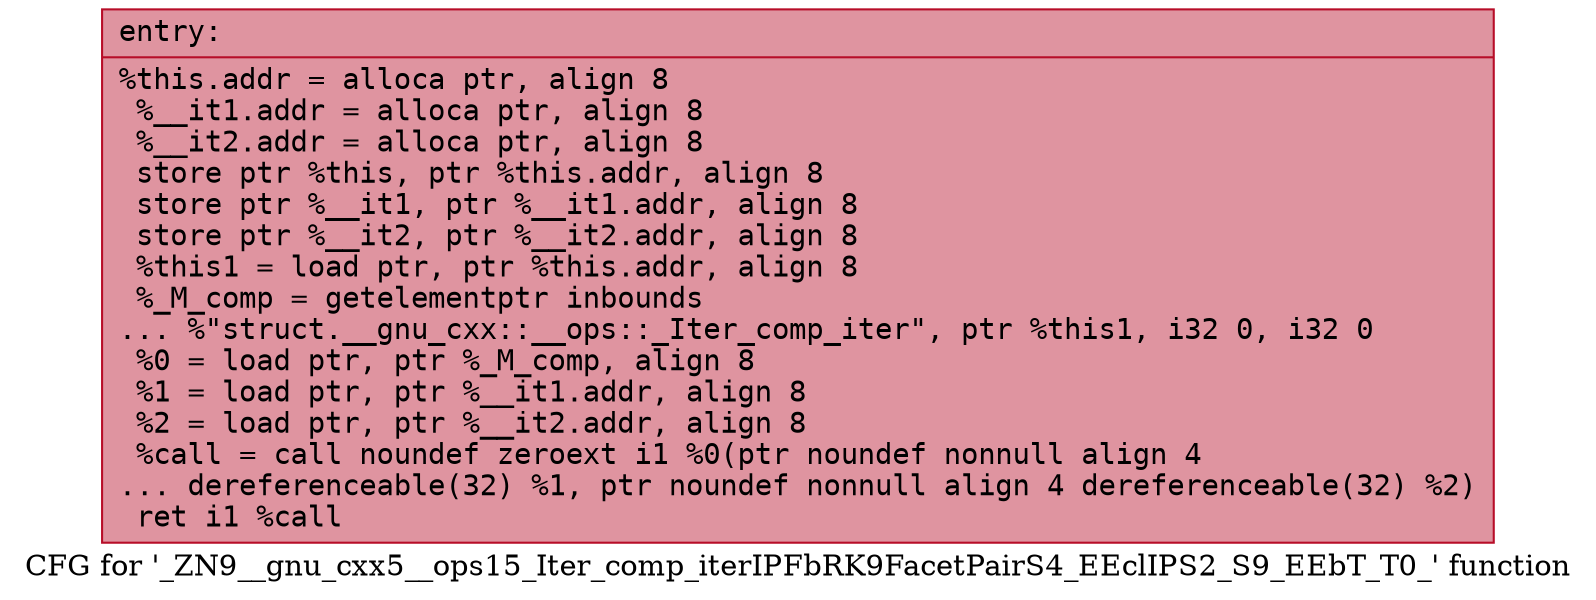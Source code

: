 digraph "CFG for '_ZN9__gnu_cxx5__ops15_Iter_comp_iterIPFbRK9FacetPairS4_EEclIPS2_S9_EEbT_T0_' function" {
	label="CFG for '_ZN9__gnu_cxx5__ops15_Iter_comp_iterIPFbRK9FacetPairS4_EEclIPS2_S9_EEbT_T0_' function";

	Node0x5606e00fcfa0 [shape=record,color="#b70d28ff", style=filled, fillcolor="#b70d2870" fontname="Courier",label="{entry:\l|  %this.addr = alloca ptr, align 8\l  %__it1.addr = alloca ptr, align 8\l  %__it2.addr = alloca ptr, align 8\l  store ptr %this, ptr %this.addr, align 8\l  store ptr %__it1, ptr %__it1.addr, align 8\l  store ptr %__it2, ptr %__it2.addr, align 8\l  %this1 = load ptr, ptr %this.addr, align 8\l  %_M_comp = getelementptr inbounds\l... %\"struct.__gnu_cxx::__ops::_Iter_comp_iter\", ptr %this1, i32 0, i32 0\l  %0 = load ptr, ptr %_M_comp, align 8\l  %1 = load ptr, ptr %__it1.addr, align 8\l  %2 = load ptr, ptr %__it2.addr, align 8\l  %call = call noundef zeroext i1 %0(ptr noundef nonnull align 4\l... dereferenceable(32) %1, ptr noundef nonnull align 4 dereferenceable(32) %2)\l  ret i1 %call\l}"];
}
